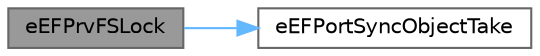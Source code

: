 digraph "eEFPrvFSLock"
{
 // LATEX_PDF_SIZE
  bgcolor="transparent";
  edge [fontname=Helvetica,fontsize=10,labelfontname=Helvetica,labelfontsize=10];
  node [fontname=Helvetica,fontsize=10,shape=box,height=0.2,width=0.4];
  rankdir="LR";
  Node1 [id="Node000001",label="eEFPrvFSLock",height=0.2,width=0.4,color="gray40", fillcolor="grey60", style="filled", fontcolor="black",tooltip="Request grant to access the volume."];
  Node1 -> Node2 [id="edge1_Node000001_Node000002",color="steelblue1",style="solid",tooltip=" "];
  Node2 [id="Node000002",label="eEFPortSyncObjectTake",height=0.2,width=0.4,color="grey40", fillcolor="white", style="filled",URL="$ef__port__system_8c.html#a47c639d0e4aa1824fb30225c63f146e0",tooltip="Request Grant to Access the Volume This function is called on entering file functions to lock the vol..."];
}
